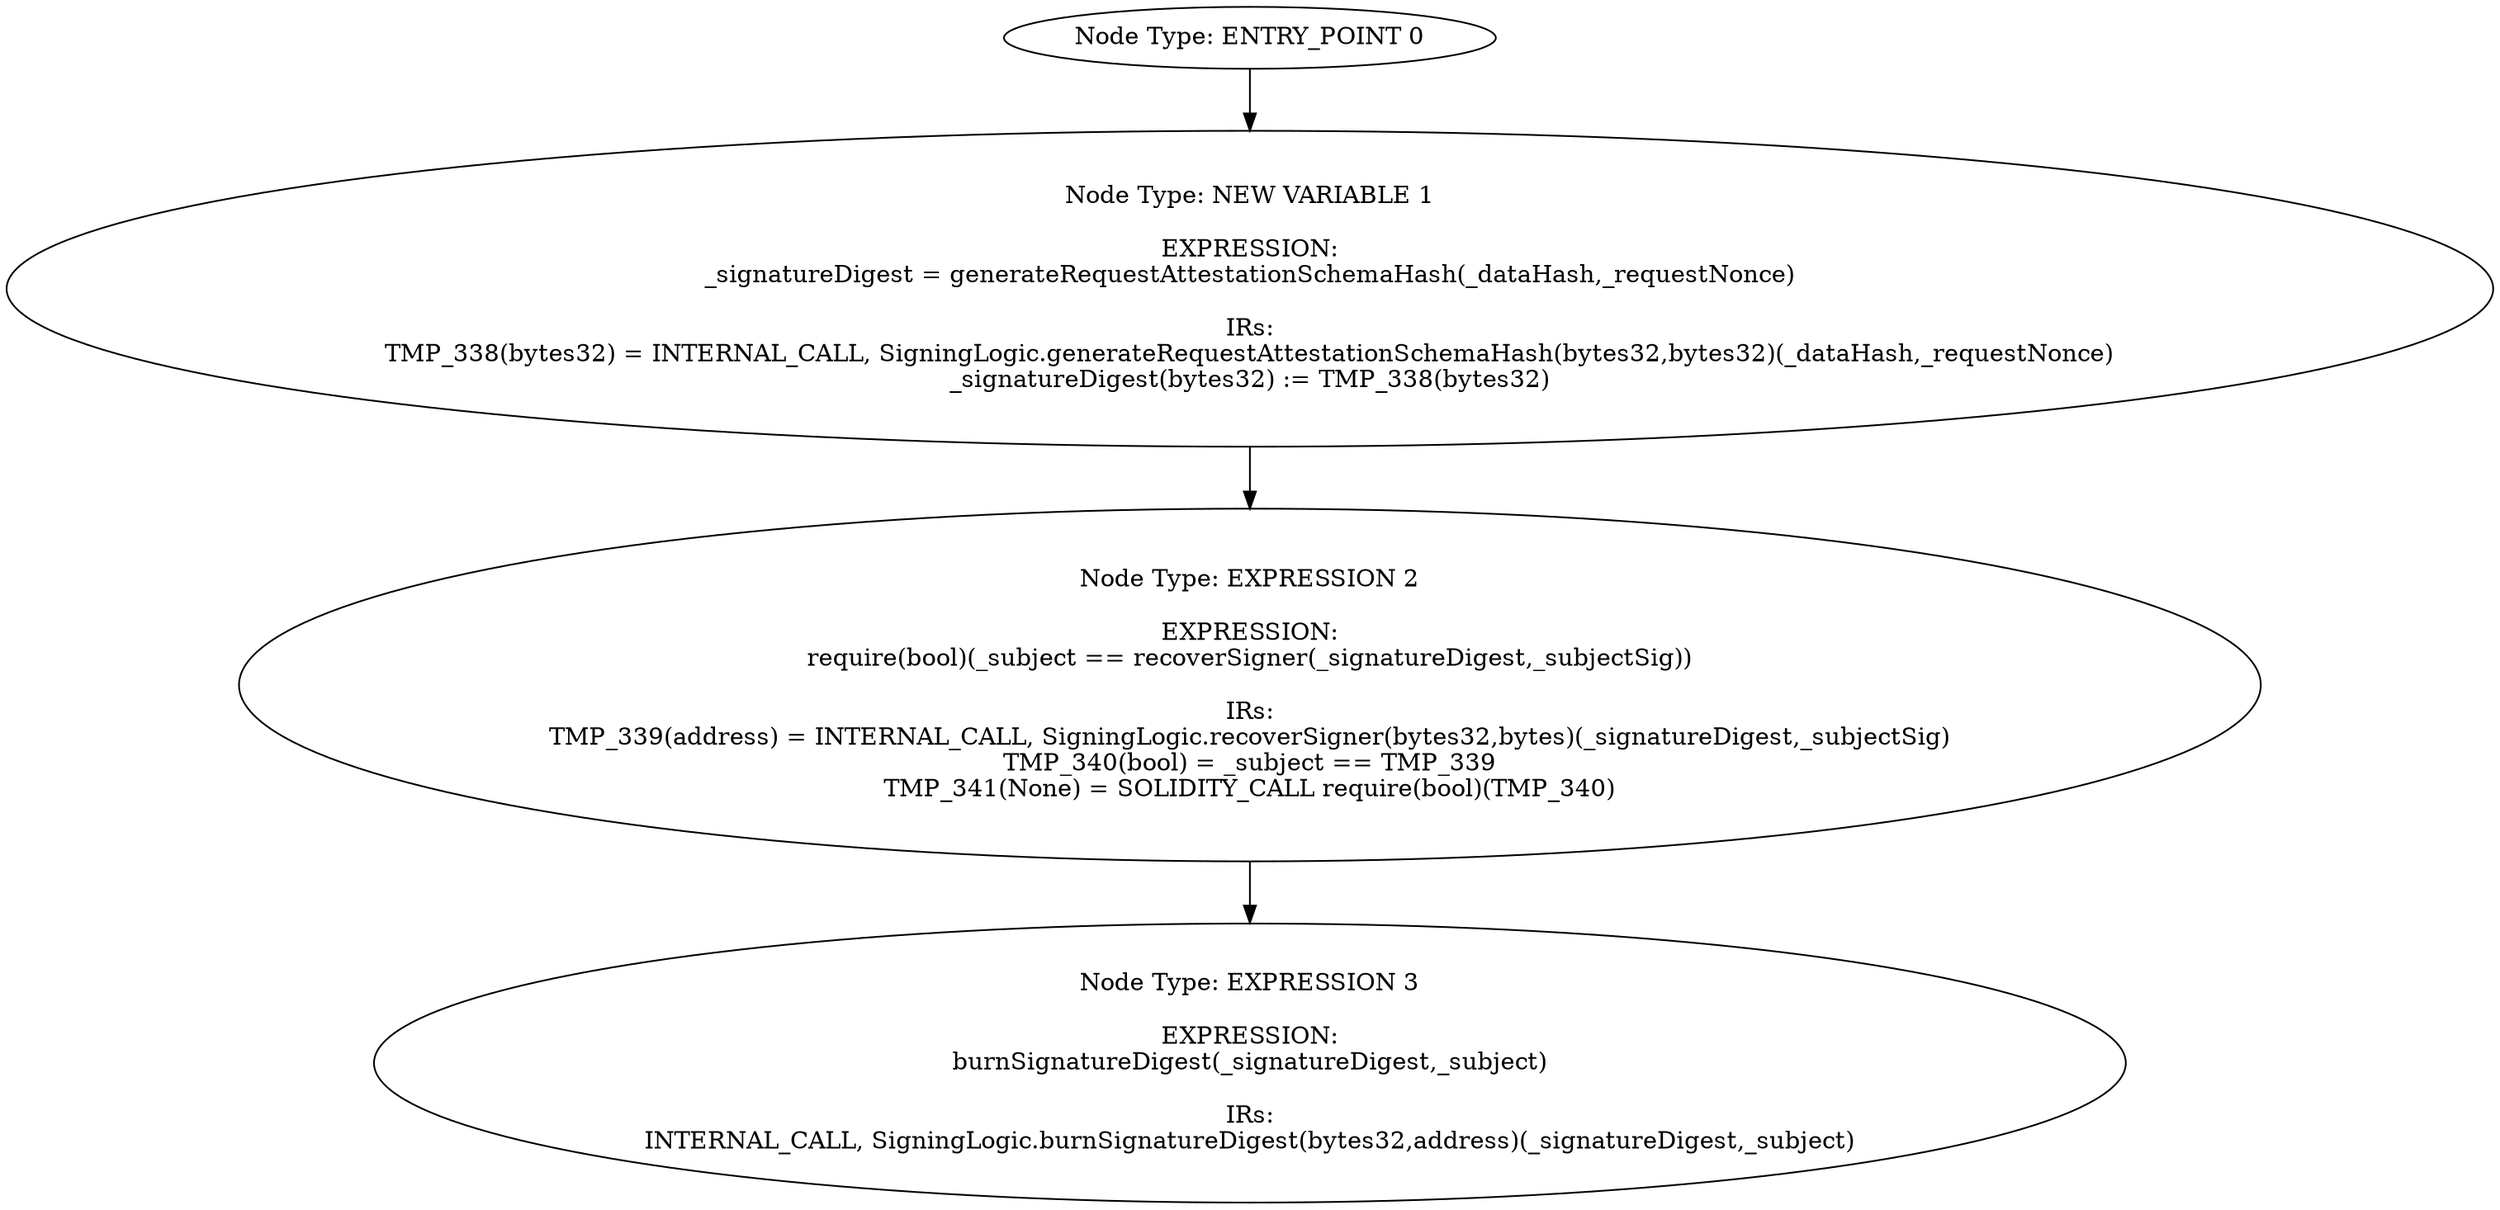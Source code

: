 digraph{
0[label="Node Type: ENTRY_POINT 0
"];
0->1;
1[label="Node Type: NEW VARIABLE 1

EXPRESSION:
_signatureDigest = generateRequestAttestationSchemaHash(_dataHash,_requestNonce)

IRs:
TMP_338(bytes32) = INTERNAL_CALL, SigningLogic.generateRequestAttestationSchemaHash(bytes32,bytes32)(_dataHash,_requestNonce)
_signatureDigest(bytes32) := TMP_338(bytes32)"];
1->2;
2[label="Node Type: EXPRESSION 2

EXPRESSION:
require(bool)(_subject == recoverSigner(_signatureDigest,_subjectSig))

IRs:
TMP_339(address) = INTERNAL_CALL, SigningLogic.recoverSigner(bytes32,bytes)(_signatureDigest,_subjectSig)
TMP_340(bool) = _subject == TMP_339
TMP_341(None) = SOLIDITY_CALL require(bool)(TMP_340)"];
2->3;
3[label="Node Type: EXPRESSION 3

EXPRESSION:
burnSignatureDigest(_signatureDigest,_subject)

IRs:
INTERNAL_CALL, SigningLogic.burnSignatureDigest(bytes32,address)(_signatureDigest,_subject)"];
}
